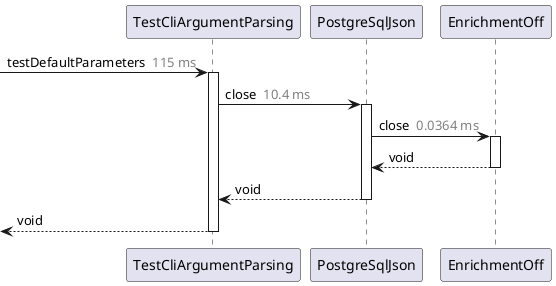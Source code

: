 @startuml

participant TestCliArgumentParsing as "TestCliArgumentParsing"
participant PostgreSqlJson as "PostgreSqlJson"
participant EnrichmentOff as "EnrichmentOff"
  [->TestCliArgumentParsing: testDefaultParameters <color:gray> 115 ms</color>
  activate TestCliArgumentParsing
    TestCliArgumentParsing->PostgreSqlJson: close <color:gray> 10.4 ms</color>
    activate PostgreSqlJson
      PostgreSqlJson->EnrichmentOff: close <color:gray> 0.0364 ms</color>
      activate EnrichmentOff
      PostgreSqlJson<--EnrichmentOff: void
      deactivate EnrichmentOff
    TestCliArgumentParsing<--PostgreSqlJson: void
    deactivate PostgreSqlJson
  [<--TestCliArgumentParsing: void
  deactivate TestCliArgumentParsing
@enduml